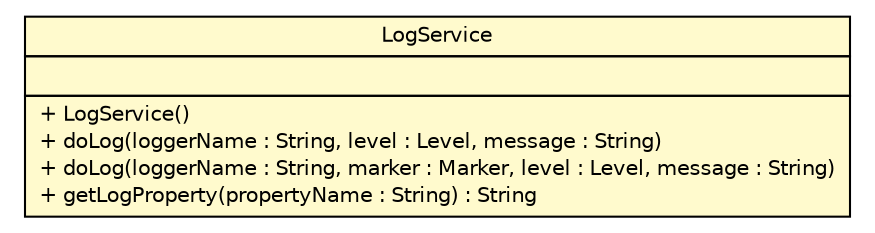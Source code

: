 #!/usr/local/bin/dot
#
# Class diagram 
# Generated by UMLGraph version R5_6-24-gf6e263 (http://www.umlgraph.org/)
#

digraph G {
	edge [fontname="Helvetica",fontsize=10,labelfontname="Helvetica",labelfontsize=10];
	node [fontname="Helvetica",fontsize=10,shape=plaintext];
	nodesep=0.25;
	ranksep=0.5;
	// logback.example.service.LogService
	c5 [label=<<table title="logback.example.service.LogService" border="0" cellborder="1" cellspacing="0" cellpadding="2" port="p" bgcolor="lemonChiffon" href="./LogService.html">
		<tr><td><table border="0" cellspacing="0" cellpadding="1">
<tr><td align="center" balign="center"> LogService </td></tr>
		</table></td></tr>
		<tr><td><table border="0" cellspacing="0" cellpadding="1">
<tr><td align="left" balign="left">  </td></tr>
		</table></td></tr>
		<tr><td><table border="0" cellspacing="0" cellpadding="1">
<tr><td align="left" balign="left"> + LogService() </td></tr>
<tr><td align="left" balign="left"> + doLog(loggerName : String, level : Level, message : String) </td></tr>
<tr><td align="left" balign="left"> + doLog(loggerName : String, marker : Marker, level : Level, message : String) </td></tr>
<tr><td align="left" balign="left"> + getLogProperty(propertyName : String) : String </td></tr>
		</table></td></tr>
		</table>>, URL="./LogService.html", fontname="Helvetica", fontcolor="black", fontsize=10.0];
}

